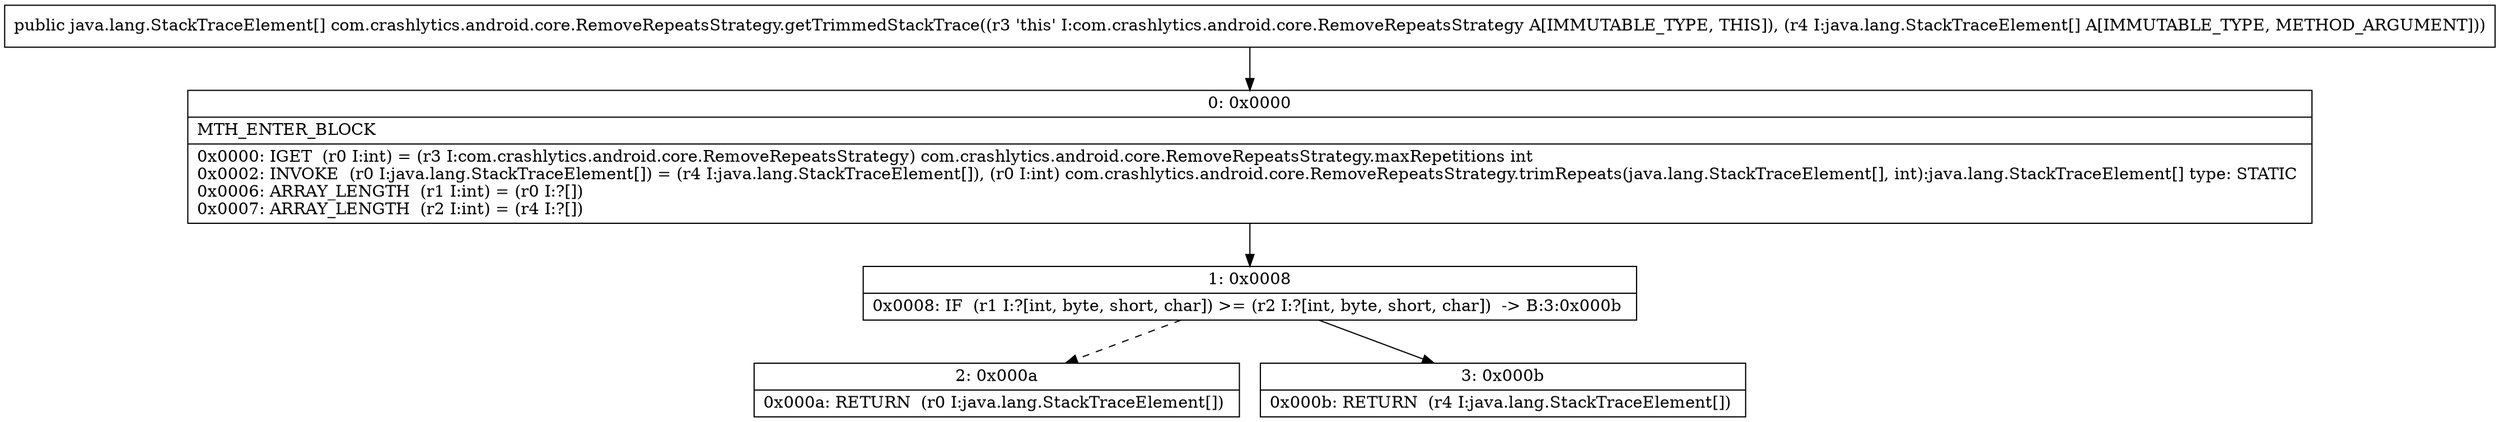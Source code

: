 digraph "CFG forcom.crashlytics.android.core.RemoveRepeatsStrategy.getTrimmedStackTrace([Ljava\/lang\/StackTraceElement;)[Ljava\/lang\/StackTraceElement;" {
Node_0 [shape=record,label="{0\:\ 0x0000|MTH_ENTER_BLOCK\l|0x0000: IGET  (r0 I:int) = (r3 I:com.crashlytics.android.core.RemoveRepeatsStrategy) com.crashlytics.android.core.RemoveRepeatsStrategy.maxRepetitions int \l0x0002: INVOKE  (r0 I:java.lang.StackTraceElement[]) = (r4 I:java.lang.StackTraceElement[]), (r0 I:int) com.crashlytics.android.core.RemoveRepeatsStrategy.trimRepeats(java.lang.StackTraceElement[], int):java.lang.StackTraceElement[] type: STATIC \l0x0006: ARRAY_LENGTH  (r1 I:int) = (r0 I:?[]) \l0x0007: ARRAY_LENGTH  (r2 I:int) = (r4 I:?[]) \l}"];
Node_1 [shape=record,label="{1\:\ 0x0008|0x0008: IF  (r1 I:?[int, byte, short, char]) \>= (r2 I:?[int, byte, short, char])  \-\> B:3:0x000b \l}"];
Node_2 [shape=record,label="{2\:\ 0x000a|0x000a: RETURN  (r0 I:java.lang.StackTraceElement[]) \l}"];
Node_3 [shape=record,label="{3\:\ 0x000b|0x000b: RETURN  (r4 I:java.lang.StackTraceElement[]) \l}"];
MethodNode[shape=record,label="{public java.lang.StackTraceElement[] com.crashlytics.android.core.RemoveRepeatsStrategy.getTrimmedStackTrace((r3 'this' I:com.crashlytics.android.core.RemoveRepeatsStrategy A[IMMUTABLE_TYPE, THIS]), (r4 I:java.lang.StackTraceElement[] A[IMMUTABLE_TYPE, METHOD_ARGUMENT])) }"];
MethodNode -> Node_0;
Node_0 -> Node_1;
Node_1 -> Node_2[style=dashed];
Node_1 -> Node_3;
}


